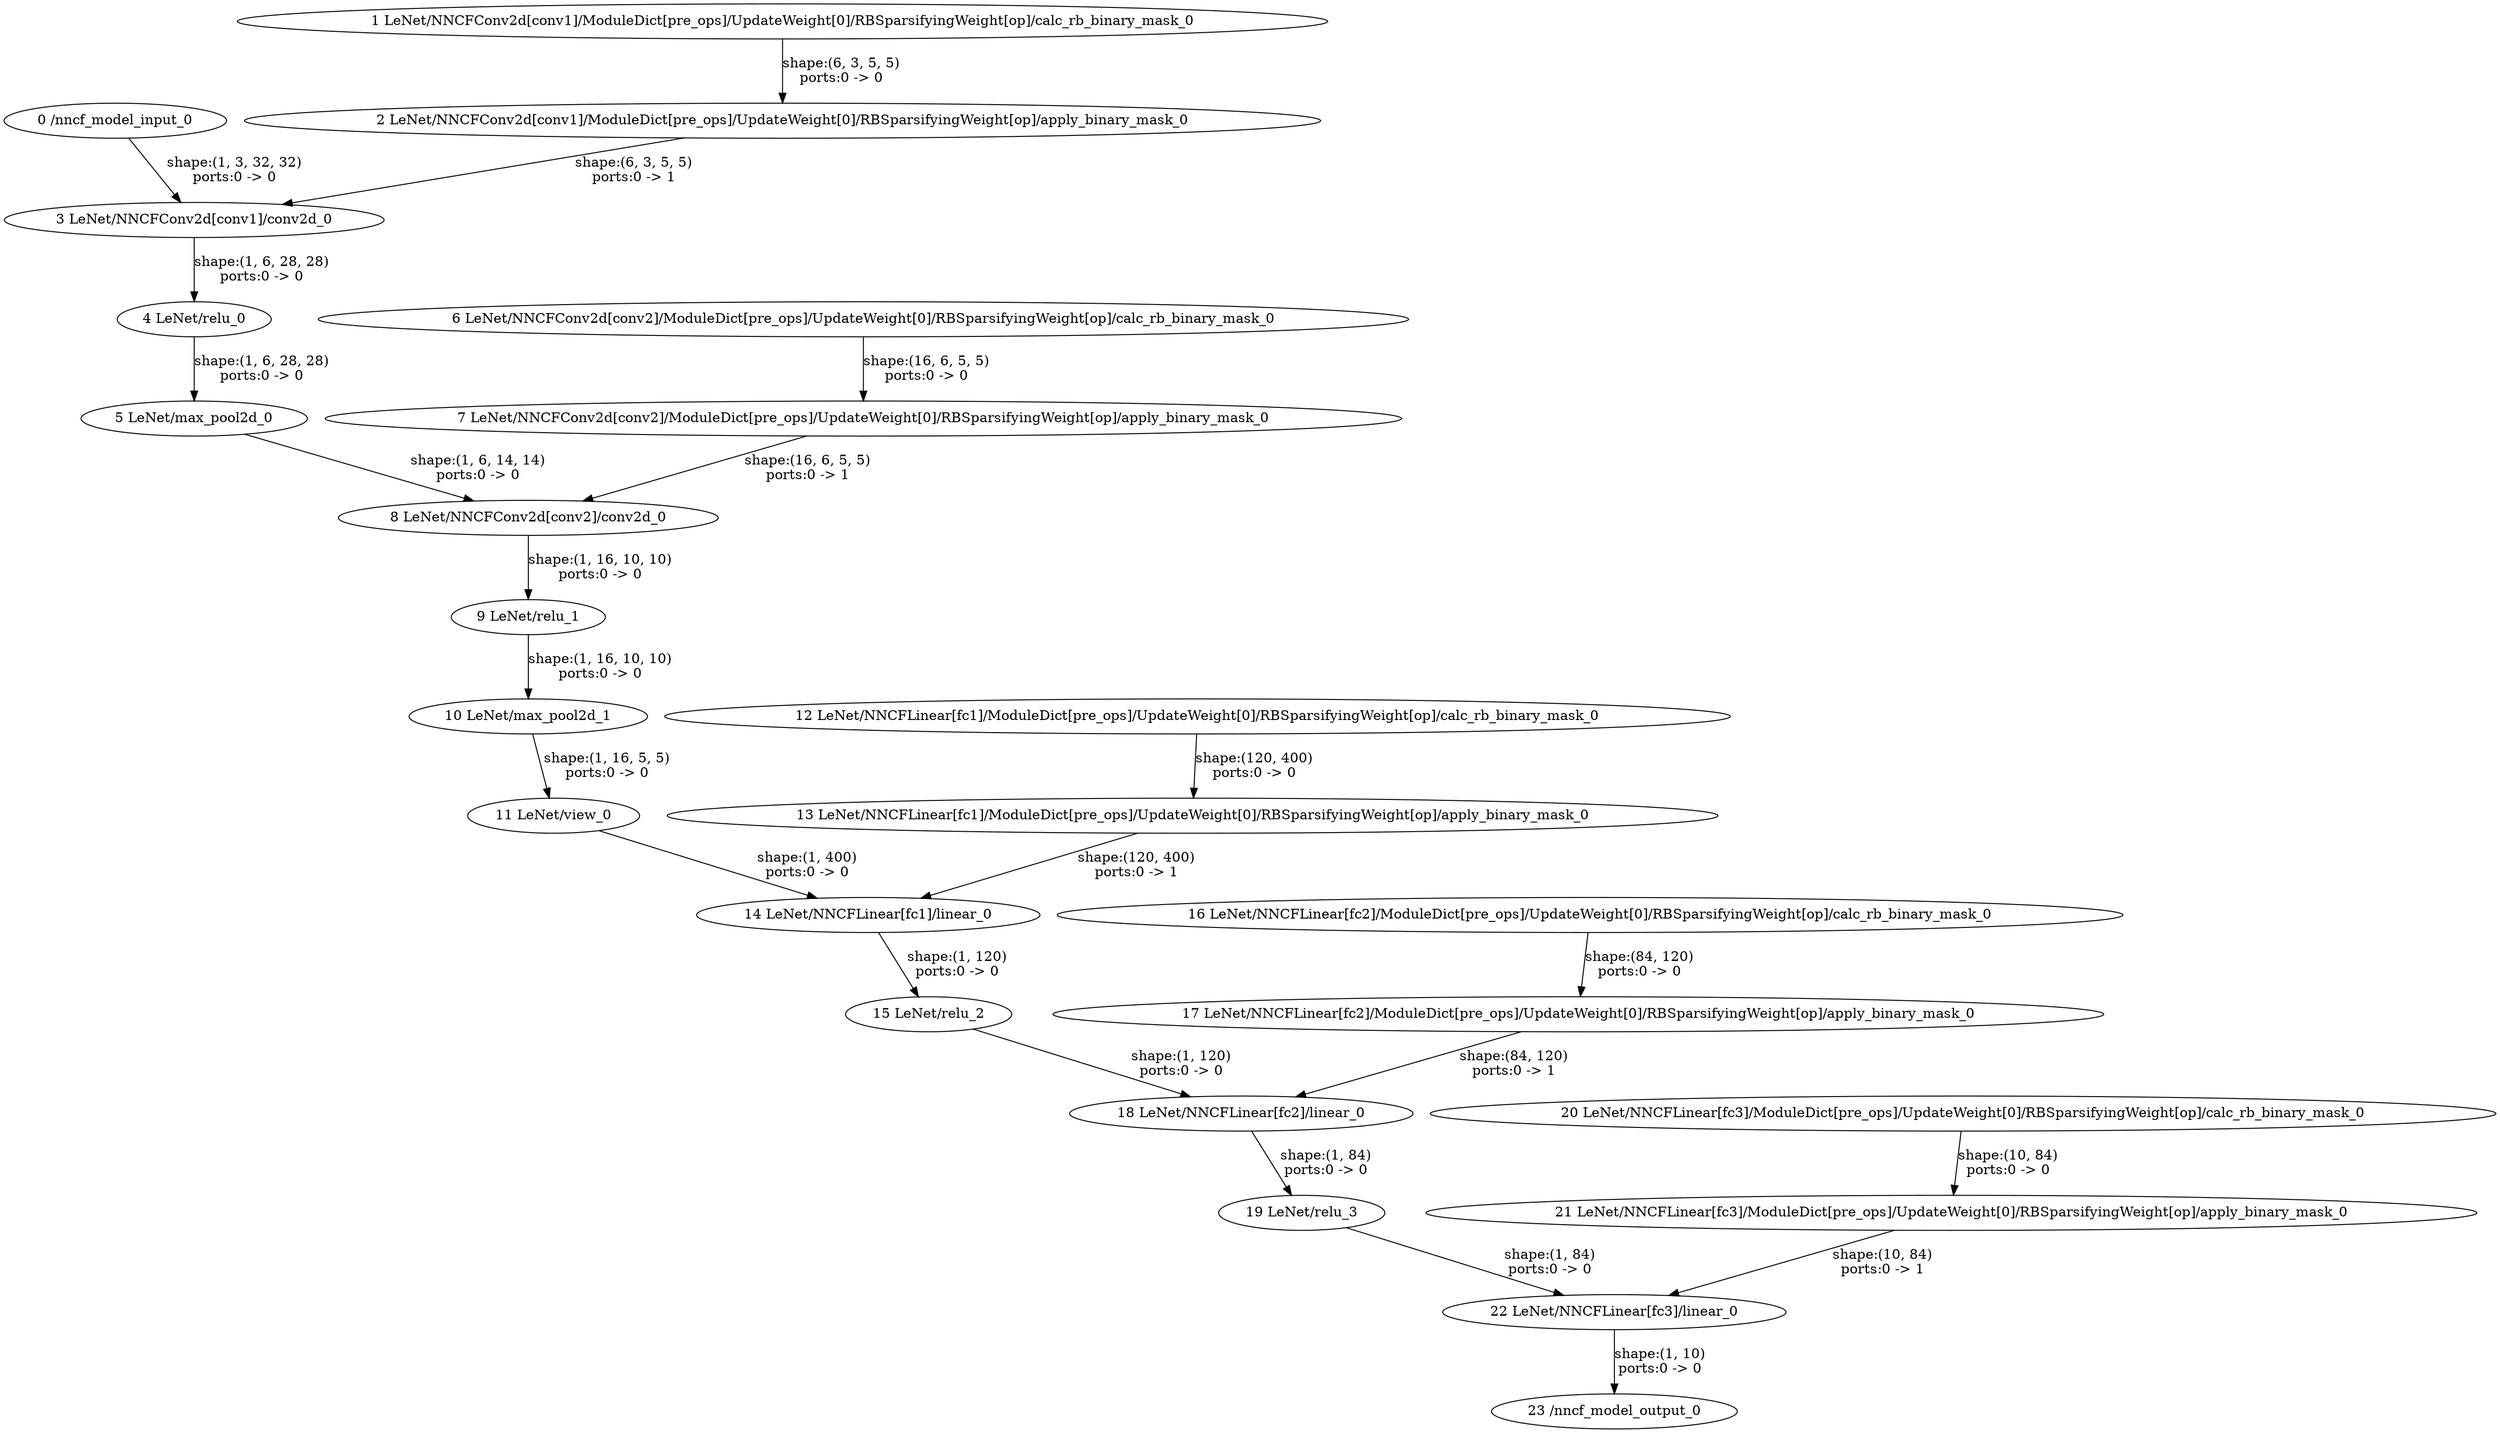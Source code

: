 strict digraph  {
"0 /nncf_model_input_0" [id=0, type=nncf_model_input];
"1 LeNet/NNCFConv2d[conv1]/ModuleDict[pre_ops]/UpdateWeight[0]/RBSparsifyingWeight[op]/calc_rb_binary_mask_0" [id=1, type=calc_rb_binary_mask];
"2 LeNet/NNCFConv2d[conv1]/ModuleDict[pre_ops]/UpdateWeight[0]/RBSparsifyingWeight[op]/apply_binary_mask_0" [id=2, type=apply_binary_mask];
"3 LeNet/NNCFConv2d[conv1]/conv2d_0" [id=3, type=conv2d];
"4 LeNet/relu_0" [id=4, type=relu];
"5 LeNet/max_pool2d_0" [id=5, type=max_pool2d];
"6 LeNet/NNCFConv2d[conv2]/ModuleDict[pre_ops]/UpdateWeight[0]/RBSparsifyingWeight[op]/calc_rb_binary_mask_0" [id=6, type=calc_rb_binary_mask];
"7 LeNet/NNCFConv2d[conv2]/ModuleDict[pre_ops]/UpdateWeight[0]/RBSparsifyingWeight[op]/apply_binary_mask_0" [id=7, type=apply_binary_mask];
"8 LeNet/NNCFConv2d[conv2]/conv2d_0" [id=8, type=conv2d];
"9 LeNet/relu_1" [id=9, type=relu];
"10 LeNet/max_pool2d_1" [id=10, type=max_pool2d];
"11 LeNet/view_0" [id=11, type=view];
"12 LeNet/NNCFLinear[fc1]/ModuleDict[pre_ops]/UpdateWeight[0]/RBSparsifyingWeight[op]/calc_rb_binary_mask_0" [id=12, type=calc_rb_binary_mask];
"13 LeNet/NNCFLinear[fc1]/ModuleDict[pre_ops]/UpdateWeight[0]/RBSparsifyingWeight[op]/apply_binary_mask_0" [id=13, type=apply_binary_mask];
"14 LeNet/NNCFLinear[fc1]/linear_0" [id=14, type=linear];
"15 LeNet/relu_2" [id=15, type=relu];
"16 LeNet/NNCFLinear[fc2]/ModuleDict[pre_ops]/UpdateWeight[0]/RBSparsifyingWeight[op]/calc_rb_binary_mask_0" [id=16, type=calc_rb_binary_mask];
"17 LeNet/NNCFLinear[fc2]/ModuleDict[pre_ops]/UpdateWeight[0]/RBSparsifyingWeight[op]/apply_binary_mask_0" [id=17, type=apply_binary_mask];
"18 LeNet/NNCFLinear[fc2]/linear_0" [id=18, type=linear];
"19 LeNet/relu_3" [id=19, type=relu];
"20 LeNet/NNCFLinear[fc3]/ModuleDict[pre_ops]/UpdateWeight[0]/RBSparsifyingWeight[op]/calc_rb_binary_mask_0" [id=20, type=calc_rb_binary_mask];
"21 LeNet/NNCFLinear[fc3]/ModuleDict[pre_ops]/UpdateWeight[0]/RBSparsifyingWeight[op]/apply_binary_mask_0" [id=21, type=apply_binary_mask];
"22 LeNet/NNCFLinear[fc3]/linear_0" [id=22, type=linear];
"23 /nncf_model_output_0" [id=23, type=nncf_model_output];
"0 /nncf_model_input_0" -> "3 LeNet/NNCFConv2d[conv1]/conv2d_0"  [label="shape:(1, 3, 32, 32)\nports:0 -> 0", style=solid];
"1 LeNet/NNCFConv2d[conv1]/ModuleDict[pre_ops]/UpdateWeight[0]/RBSparsifyingWeight[op]/calc_rb_binary_mask_0" -> "2 LeNet/NNCFConv2d[conv1]/ModuleDict[pre_ops]/UpdateWeight[0]/RBSparsifyingWeight[op]/apply_binary_mask_0"  [label="shape:(6, 3, 5, 5)\nports:0 -> 0", style=solid];
"2 LeNet/NNCFConv2d[conv1]/ModuleDict[pre_ops]/UpdateWeight[0]/RBSparsifyingWeight[op]/apply_binary_mask_0" -> "3 LeNet/NNCFConv2d[conv1]/conv2d_0"  [label="shape:(6, 3, 5, 5)\nports:0 -> 1", style=solid];
"3 LeNet/NNCFConv2d[conv1]/conv2d_0" -> "4 LeNet/relu_0"  [label="shape:(1, 6, 28, 28)\nports:0 -> 0", style=solid];
"4 LeNet/relu_0" -> "5 LeNet/max_pool2d_0"  [label="shape:(1, 6, 28, 28)\nports:0 -> 0", style=solid];
"5 LeNet/max_pool2d_0" -> "8 LeNet/NNCFConv2d[conv2]/conv2d_0"  [label="shape:(1, 6, 14, 14)\nports:0 -> 0", style=solid];
"6 LeNet/NNCFConv2d[conv2]/ModuleDict[pre_ops]/UpdateWeight[0]/RBSparsifyingWeight[op]/calc_rb_binary_mask_0" -> "7 LeNet/NNCFConv2d[conv2]/ModuleDict[pre_ops]/UpdateWeight[0]/RBSparsifyingWeight[op]/apply_binary_mask_0"  [label="shape:(16, 6, 5, 5)\nports:0 -> 0", style=solid];
"7 LeNet/NNCFConv2d[conv2]/ModuleDict[pre_ops]/UpdateWeight[0]/RBSparsifyingWeight[op]/apply_binary_mask_0" -> "8 LeNet/NNCFConv2d[conv2]/conv2d_0"  [label="shape:(16, 6, 5, 5)\nports:0 -> 1", style=solid];
"8 LeNet/NNCFConv2d[conv2]/conv2d_0" -> "9 LeNet/relu_1"  [label="shape:(1, 16, 10, 10)\nports:0 -> 0", style=solid];
"9 LeNet/relu_1" -> "10 LeNet/max_pool2d_1"  [label="shape:(1, 16, 10, 10)\nports:0 -> 0", style=solid];
"10 LeNet/max_pool2d_1" -> "11 LeNet/view_0"  [label="shape:(1, 16, 5, 5)\nports:0 -> 0", style=solid];
"11 LeNet/view_0" -> "14 LeNet/NNCFLinear[fc1]/linear_0"  [label="shape:(1, 400)\nports:0 -> 0", style=solid];
"12 LeNet/NNCFLinear[fc1]/ModuleDict[pre_ops]/UpdateWeight[0]/RBSparsifyingWeight[op]/calc_rb_binary_mask_0" -> "13 LeNet/NNCFLinear[fc1]/ModuleDict[pre_ops]/UpdateWeight[0]/RBSparsifyingWeight[op]/apply_binary_mask_0"  [label="shape:(120, 400)\nports:0 -> 0", style=solid];
"13 LeNet/NNCFLinear[fc1]/ModuleDict[pre_ops]/UpdateWeight[0]/RBSparsifyingWeight[op]/apply_binary_mask_0" -> "14 LeNet/NNCFLinear[fc1]/linear_0"  [label="shape:(120, 400)\nports:0 -> 1", style=solid];
"14 LeNet/NNCFLinear[fc1]/linear_0" -> "15 LeNet/relu_2"  [label="shape:(1, 120)\nports:0 -> 0", style=solid];
"15 LeNet/relu_2" -> "18 LeNet/NNCFLinear[fc2]/linear_0"  [label="shape:(1, 120)\nports:0 -> 0", style=solid];
"16 LeNet/NNCFLinear[fc2]/ModuleDict[pre_ops]/UpdateWeight[0]/RBSparsifyingWeight[op]/calc_rb_binary_mask_0" -> "17 LeNet/NNCFLinear[fc2]/ModuleDict[pre_ops]/UpdateWeight[0]/RBSparsifyingWeight[op]/apply_binary_mask_0"  [label="shape:(84, 120)\nports:0 -> 0", style=solid];
"17 LeNet/NNCFLinear[fc2]/ModuleDict[pre_ops]/UpdateWeight[0]/RBSparsifyingWeight[op]/apply_binary_mask_0" -> "18 LeNet/NNCFLinear[fc2]/linear_0"  [label="shape:(84, 120)\nports:0 -> 1", style=solid];
"18 LeNet/NNCFLinear[fc2]/linear_0" -> "19 LeNet/relu_3"  [label="shape:(1, 84)\nports:0 -> 0", style=solid];
"19 LeNet/relu_3" -> "22 LeNet/NNCFLinear[fc3]/linear_0"  [label="shape:(1, 84)\nports:0 -> 0", style=solid];
"20 LeNet/NNCFLinear[fc3]/ModuleDict[pre_ops]/UpdateWeight[0]/RBSparsifyingWeight[op]/calc_rb_binary_mask_0" -> "21 LeNet/NNCFLinear[fc3]/ModuleDict[pre_ops]/UpdateWeight[0]/RBSparsifyingWeight[op]/apply_binary_mask_0"  [label="shape:(10, 84)\nports:0 -> 0", style=solid];
"21 LeNet/NNCFLinear[fc3]/ModuleDict[pre_ops]/UpdateWeight[0]/RBSparsifyingWeight[op]/apply_binary_mask_0" -> "22 LeNet/NNCFLinear[fc3]/linear_0"  [label="shape:(10, 84)\nports:0 -> 1", style=solid];
"22 LeNet/NNCFLinear[fc3]/linear_0" -> "23 /nncf_model_output_0"  [label="shape:(1, 10)\nports:0 -> 0", style=solid];
}
